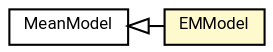 #!/usr/local/bin/dot
#
# Class diagram 
# Generated by UMLGraph version R5_7_2-60-g0e99a6 (http://www.spinellis.gr/umlgraph/)
#

digraph G {
	graph [fontnames="svg"]
	edge [fontname="Roboto",fontsize=7,labelfontname="Roboto",labelfontsize=7,color="black"];
	node [fontname="Roboto",fontcolor="black",fontsize=8,shape=plaintext,margin=0,width=0,height=0];
	nodesep=0.15;
	ranksep=0.25;
	rankdir=LR;
	// de.lmu.ifi.dbs.elki.data.model.EMModel
	c3750308 [label=<<table title="de.lmu.ifi.dbs.elki.data.model.EMModel" border="0" cellborder="1" cellspacing="0" cellpadding="2" bgcolor="lemonChiffon" href="EMModel.html" target="_parent">
		<tr><td><table border="0" cellspacing="0" cellpadding="1">
		<tr><td align="center" balign="center"> <font face="Roboto">EMModel</font> </td></tr>
		</table></td></tr>
		</table>>, URL="EMModel.html"];
	// de.lmu.ifi.dbs.elki.data.model.MeanModel
	c3750312 [label=<<table title="de.lmu.ifi.dbs.elki.data.model.MeanModel" border="0" cellborder="1" cellspacing="0" cellpadding="2" href="MeanModel.html" target="_parent">
		<tr><td><table border="0" cellspacing="0" cellpadding="1">
		<tr><td align="center" balign="center"> <font face="Roboto">MeanModel</font> </td></tr>
		</table></td></tr>
		</table>>, URL="MeanModel.html"];
	// de.lmu.ifi.dbs.elki.data.model.EMModel extends de.lmu.ifi.dbs.elki.data.model.MeanModel
	c3750312 -> c3750308 [arrowtail=empty,dir=back,weight=10];
}

